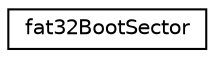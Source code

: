 digraph "Graphical Class Hierarchy"
{
  edge [fontname="Helvetica",fontsize="10",labelfontname="Helvetica",labelfontsize="10"];
  node [fontname="Helvetica",fontsize="10",shape=record];
  rankdir="LR";
  Node0 [label="fat32BootSector",height=0.2,width=0.4,color="black", fillcolor="white", style="filled",URL="$structfat32_boot_sector.html",tooltip="Boot sector for a FAT16 or FAT32 volume. "];
}
